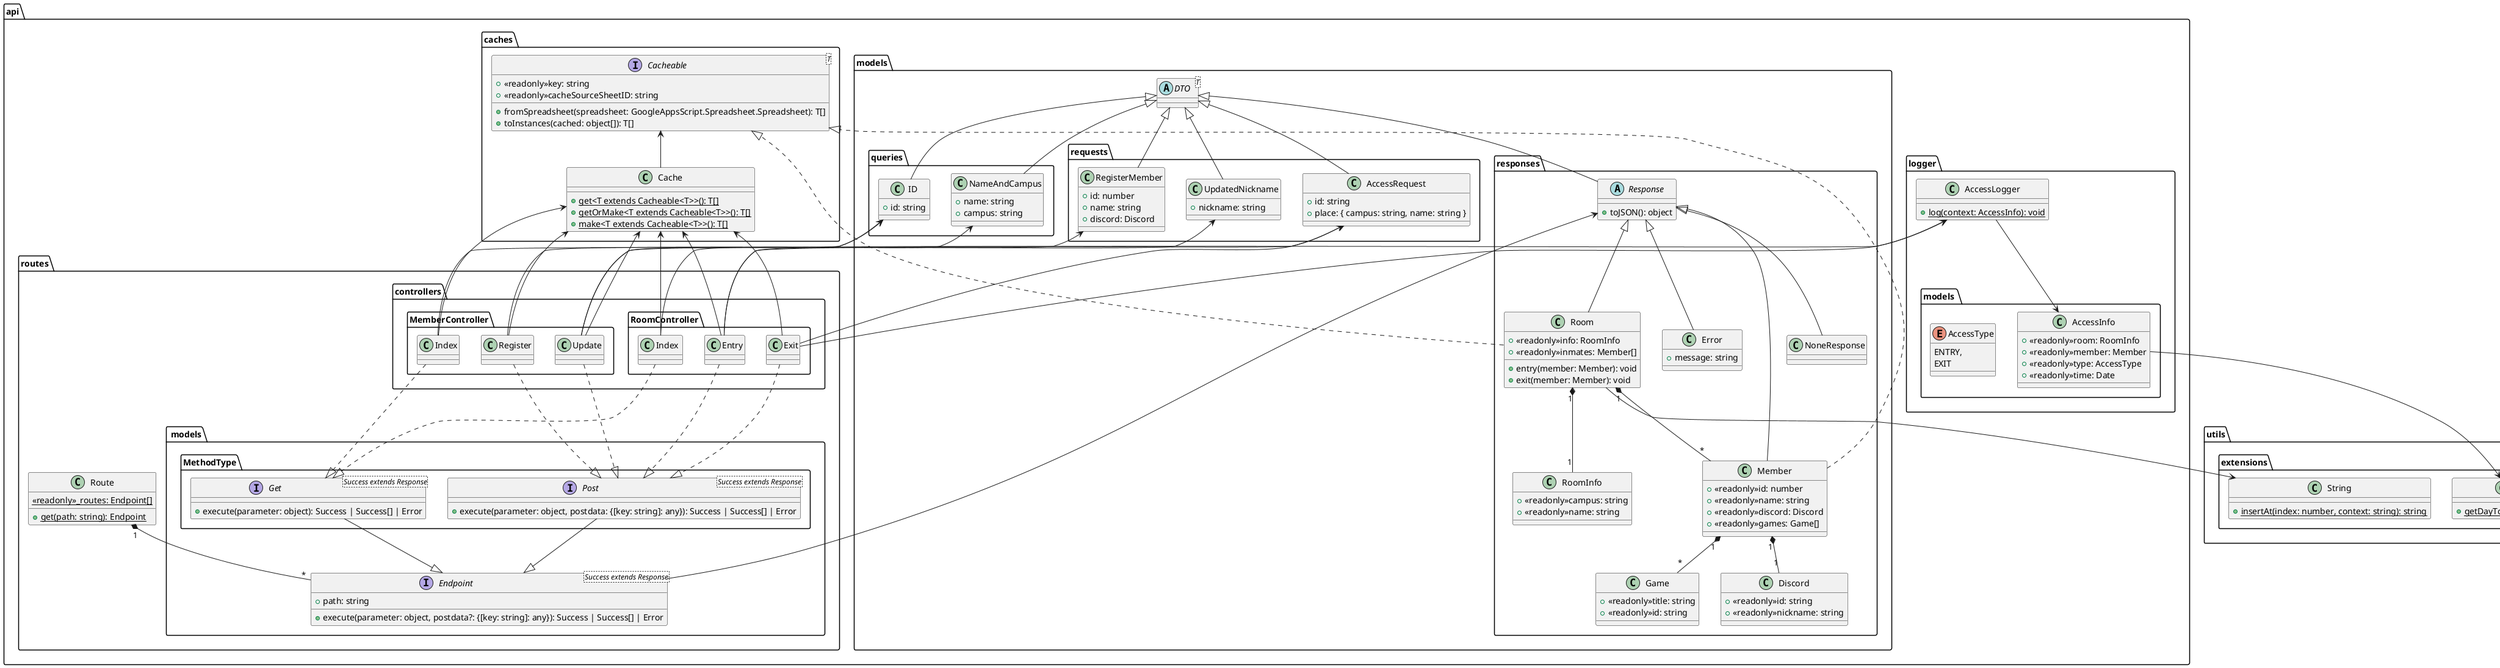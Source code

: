 @startuml
package api
{
    package caches
    {
        class Cache
        {
            +{static}get<T extends Cacheable<T>>(): T[]
            +{static}getOrMake<T extends Cacheable<T>>(): T[]
            +{static}make<T extends Cacheable<T>>(): T[]
        }
        interface Cacheable<T>
        {
            +<<readonly>>key: string
            +<<readonly>>cacheSourceSheetID: string
            +fromSpreadsheet(spreadsheet: GoogleAppsScript.Spreadsheet.Spreadsheet): T[]
            +toInstances(cached: object[]): T[]
        }
    }
    package logger
    {
        package "models "
        {
            class AccessInfo
            {
                +<<readonly>>room: RoomInfo
                +<<readonly>>member: Member
                +<<readonly>>type: AccessType
                +<<readonly>>time: Date
            }
            enum AccessType
            {
                ENTRY,
                EXIT
            }
        }
        class AccessLogger
        {
            +{static}log(context: AccessInfo): void
        }
    }
    package models
    {
        package queries
        {
            class ID
            {
                +id: string
            }
            class NameAndCampus
            {
                +name: string
                +campus: string
            }
        }
        package requests
        {
            class AccessRequest
            {
                +id: string
                +place: { campus: string, name: string }
            }
            class RegisterMember
            {
                +id: number
                +name: string
                +discord: Discord
            }
            class UpdatedNickname
            {
                +nickname: string
            }
        }
        package responses
        {
            class Discord
            {
                +<<readonly>>id: string
                +<<readonly>>nickname: string
            }
            class Error 
            {
                +message: string
            }
            class Game
            {
                +<<readonly>>title: string
                +<<readonly>>id: string
            }
            class Member
            {
                +<<readonly>>id: number
                +<<readonly>>name: string
                +<<readonly>>discord: Discord
                +<<readonly>>games: Game[]
            }
            class NoneResponse 
            abstract Response
            {
                +toJSON(): object
            }
            class Room
            {
                +<<readonly>>info: RoomInfo
                +<<readonly>>inmates: Member[]
                +entry(member: Member): void
                +exit(member: Member): void
            }
            class RoomInfo
            {
                +<<readonly>>campus: string
                +<<readonly>>name: string
            }
        }
        abstract DTO<T>
    }
    package routes
    {
        package controllers
        {
            package MemberController
            {
                class "Index" as MemberIndex
                class Update
                class Register
            }
            package RoomController
            {
                class "Index " as RoomIndex
                class Entry
                class Exit
            }
        }
        package " models"
        {
            interface Endpoint<Success extends Response>
            {
                +path: string
                +execute(parameter: object, postdata?: {[key: string]: any}): Success | Success[] | Error
            }
            package MethodType
            {
                interface Get<Success extends Response>
                {
                    +execute(parameter: object): Success | Success[] | Error
                }
                interface Post<Success extends Response>
                {
                    +execute(parameter: object, postdata: {[key: string]: any}): Success | Success[] | Error
                }
            }
        }
        class Route
        {
            {static}<<readonly>>_routes: Endpoint[]
            +{static}get(path: string): Endpoint
        }
    }
}
package utils
{
    package extensions
    {
        class Date
        {
            +{static}getDayToJapanese(): string
        }
        class String
        {
            +{static}insertAt(index: number, context: string): string
        }
    }
}

Response -up-|> DTO
Member -up-|> Response
Room -up-|> Response
Error -up-|> Response
NoneResponse -up-|> Response
AccessRequest -up-|> DTO
RegisterMember -up-|> DTO
UpdatedNickname --|> DTO
ID -up-|> DTO
NameAndCampus -up-|> DTO
Get --|> Endpoint
Post --|> Endpoint

Member ..|> Cacheable
Room ..|> Cacheable
MemberIndex ..|> Get
Update ..|> Post
Register ..|> Post
Entry ..|> Post
Exit ..|> Post
RoomIndex ..|> Get

Member "1" *-- "1" Discord
Member "1" *-- "*" Game
Room "1" *-- "1" RoomInfo
Room "1" *-- "*" Member
Route "1" *-- "*" Endpoint

Cache -up-> Cacheable
AccessInfo --> Date
Room --> String
AccessLogger --> AccessInfo
Endpoint --> Response
MemberIndex --> ID
MemberIndex -up-> Cache
Update -up> ID
Update -up-> UpdatedNickname
Update -up-> Cache
Register -up-> RegisterMember
Register -up-> Cache
RoomIndex -up-> NameAndCampus
RoomIndex -up-> Cache
Entry -up-> AccessRequest
Entry -up-> AccessLogger
Entry -up-> Cache
Exit -up-> AccessRequest
Exit -up-> AccessLogger
Exit -up-> Cache


@enduml